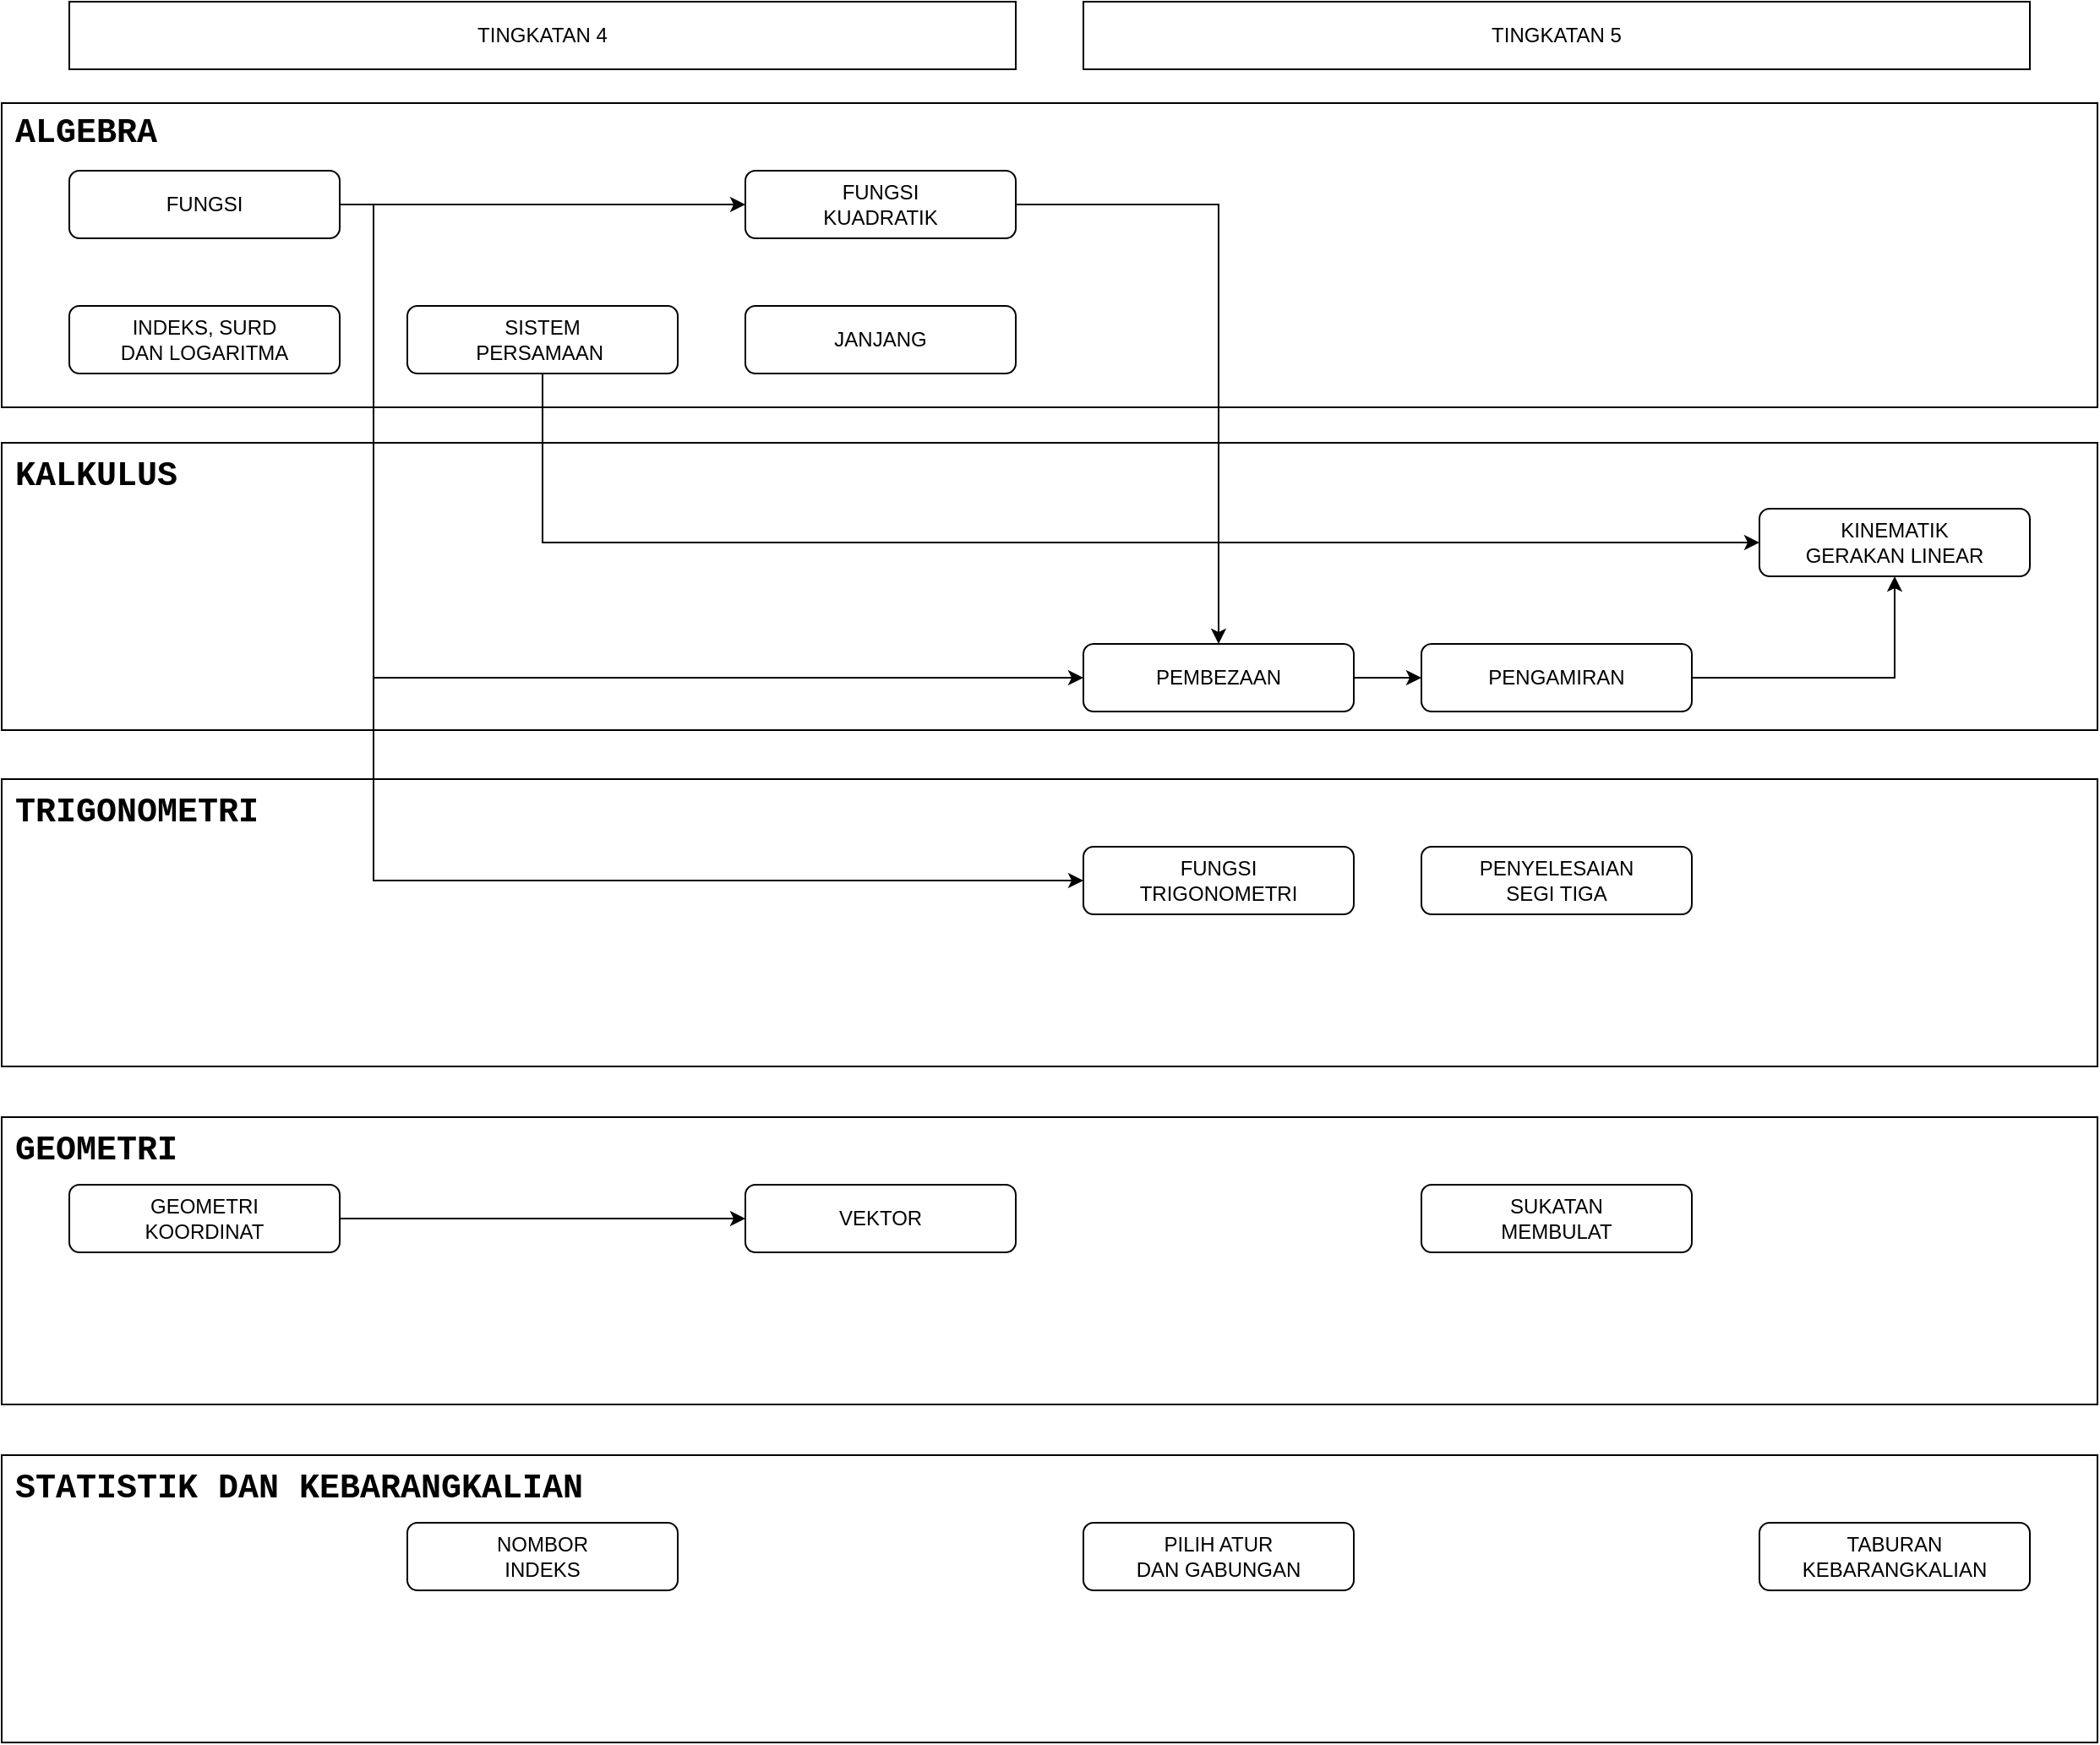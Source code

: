 <mxfile>
    <diagram name="Page-1" id="74e2e168-ea6b-b213-b513-2b3c1d86103e">
        <mxGraphModel dx="1114" dy="500" grid="1" gridSize="10" guides="1" tooltips="1" connect="1" arrows="1" fold="1" page="1" pageScale="1" pageWidth="1654" pageHeight="1169" background="none" math="0" shadow="0">
            <root>
                <mxCell id="0"/>
                <mxCell id="1" parent="0"/>
                <mxCell id="52" value="" style="rounded=0;whiteSpace=wrap;html=1;fillColor=none;" parent="1" vertex="1">
                    <mxGeometry x="40" y="920" width="1240" height="170" as="geometry"/>
                </mxCell>
                <mxCell id="50" value="" style="rounded=0;whiteSpace=wrap;html=1;fillColor=none;" parent="1" vertex="1">
                    <mxGeometry x="40" y="720" width="1240" height="170" as="geometry"/>
                </mxCell>
                <mxCell id="46" value="" style="rounded=0;whiteSpace=wrap;html=1;fillColor=none;" parent="1" vertex="1">
                    <mxGeometry x="40" y="520" width="1240" height="170" as="geometry"/>
                </mxCell>
                <mxCell id="47" value="&lt;font face=&quot;Courier New&quot;&gt;&lt;span style=&quot;font-size: 20px&quot;&gt;&lt;b&gt;TRIGONOMETRI&lt;/b&gt;&lt;/span&gt;&lt;/font&gt;" style="text;html=1;strokeColor=none;fillColor=none;align=left;verticalAlign=middle;whiteSpace=wrap;rounded=0;" parent="1" vertex="1">
                    <mxGeometry x="46" y="529" width="154" height="20" as="geometry"/>
                </mxCell>
                <mxCell id="44" value="" style="rounded=0;whiteSpace=wrap;html=1;fillColor=none;" parent="1" vertex="1">
                    <mxGeometry x="40" y="321" width="1240" height="170" as="geometry"/>
                </mxCell>
                <mxCell id="43" value="" style="rounded=0;whiteSpace=wrap;html=1;fillColor=none;" parent="1" vertex="1">
                    <mxGeometry x="40" y="120" width="1240" height="180" as="geometry"/>
                </mxCell>
                <mxCell id="60" style="edgeStyle=orthogonalEdgeStyle;rounded=0;orthogonalLoop=1;jettySize=auto;html=1;entryX=0;entryY=0.5;entryDx=0;entryDy=0;" parent="1" source="21" target="29" edge="1">
                    <mxGeometry relative="1" as="geometry">
                        <Array as="points">
                            <mxPoint x="260" y="180"/>
                            <mxPoint x="260" y="580"/>
                        </Array>
                    </mxGeometry>
                </mxCell>
                <mxCell id="63" style="edgeStyle=orthogonalEdgeStyle;rounded=0;orthogonalLoop=1;jettySize=auto;html=1;entryX=0;entryY=0.5;entryDx=0;entryDy=0;" parent="1" source="21" target="26" edge="1">
                    <mxGeometry relative="1" as="geometry">
                        <Array as="points">
                            <mxPoint x="260" y="180"/>
                            <mxPoint x="260" y="460"/>
                        </Array>
                    </mxGeometry>
                </mxCell>
                <mxCell id="21" value="FUNGSI" style="rounded=1;whiteSpace=wrap;html=1;" parent="1" vertex="1">
                    <mxGeometry x="80" y="160" width="160" height="40" as="geometry"/>
                </mxCell>
                <mxCell id="64" style="edgeStyle=orthogonalEdgeStyle;rounded=0;orthogonalLoop=1;jettySize=auto;html=1;entryX=0.5;entryY=0;entryDx=0;entryDy=0;" parent="1" source="22" target="26" edge="1">
                    <mxGeometry relative="1" as="geometry"/>
                </mxCell>
                <mxCell id="22" value="FUNGSI &lt;br&gt;KUADRATIK" style="rounded=1;whiteSpace=wrap;html=1;" parent="1" vertex="1">
                    <mxGeometry x="480" y="160" width="160" height="40" as="geometry"/>
                </mxCell>
                <mxCell id="59" style="edgeStyle=orthogonalEdgeStyle;rounded=0;orthogonalLoop=1;jettySize=auto;html=1;entryX=0;entryY=0.5;entryDx=0;entryDy=0;" parent="1" source="23" target="28" edge="1">
                    <mxGeometry relative="1" as="geometry">
                        <Array as="points">
                            <mxPoint x="360" y="380"/>
                        </Array>
                    </mxGeometry>
                </mxCell>
                <mxCell id="23" value="SISTEM&lt;br&gt;PERSAMAAN&amp;nbsp;" style="rounded=1;whiteSpace=wrap;html=1;" parent="1" vertex="1">
                    <mxGeometry x="280" y="240" width="160" height="40" as="geometry"/>
                </mxCell>
                <mxCell id="24" value="INDEKS, SURD&lt;br&gt;DAN LOGARITMA" style="rounded=1;whiteSpace=wrap;html=1;" parent="1" vertex="1">
                    <mxGeometry x="80" y="240" width="160" height="40" as="geometry"/>
                </mxCell>
                <mxCell id="25" value="JANJANG" style="rounded=1;whiteSpace=wrap;html=1;" parent="1" vertex="1">
                    <mxGeometry x="480" y="240" width="160" height="40" as="geometry"/>
                </mxCell>
                <mxCell id="57" style="edgeStyle=orthogonalEdgeStyle;rounded=0;orthogonalLoop=1;jettySize=auto;html=1;entryX=0;entryY=0.5;entryDx=0;entryDy=0;" parent="1" source="26" target="27" edge="1">
                    <mxGeometry relative="1" as="geometry"/>
                </mxCell>
                <mxCell id="26" value="PEMBEZAAN" style="rounded=1;whiteSpace=wrap;html=1;" parent="1" vertex="1">
                    <mxGeometry x="680" y="440" width="160" height="40" as="geometry"/>
                </mxCell>
                <mxCell id="58" style="edgeStyle=orthogonalEdgeStyle;rounded=0;orthogonalLoop=1;jettySize=auto;html=1;" parent="1" source="27" target="28" edge="1">
                    <mxGeometry relative="1" as="geometry"/>
                </mxCell>
                <mxCell id="27" value="PENGAMIRAN" style="rounded=1;whiteSpace=wrap;html=1;" parent="1" vertex="1">
                    <mxGeometry x="880" y="440" width="160" height="40" as="geometry"/>
                </mxCell>
                <mxCell id="28" value="KINEMATIK &lt;br&gt;GERAKAN LINEAR" style="rounded=1;whiteSpace=wrap;html=1;" parent="1" vertex="1">
                    <mxGeometry x="1080" y="360" width="160" height="40" as="geometry"/>
                </mxCell>
                <mxCell id="29" value="FUNGSI &lt;br&gt;TRIGONOMETRI" style="rounded=1;whiteSpace=wrap;html=1;" parent="1" vertex="1">
                    <mxGeometry x="680" y="560" width="160" height="40" as="geometry"/>
                </mxCell>
                <mxCell id="30" value="PENYELESAIAN&lt;br&gt;SEGI TIGA" style="rounded=1;whiteSpace=wrap;html=1;" parent="1" vertex="1">
                    <mxGeometry x="880" y="560" width="160" height="40" as="geometry"/>
                </mxCell>
                <mxCell id="31" value="PILIH ATUR&lt;br&gt;DAN GABUNGAN" style="rounded=1;whiteSpace=wrap;html=1;" parent="1" vertex="1">
                    <mxGeometry x="680" y="960" width="160" height="40" as="geometry"/>
                </mxCell>
                <mxCell id="32" value="TABURAN &lt;br&gt;KEBARANGKALIAN" style="rounded=1;whiteSpace=wrap;html=1;" parent="1" vertex="1">
                    <mxGeometry x="1080" y="960" width="160" height="40" as="geometry"/>
                </mxCell>
                <mxCell id="33" value="NOMBOR &lt;br&gt;INDEKS" style="rounded=1;whiteSpace=wrap;html=1;" parent="1" vertex="1">
                    <mxGeometry x="280" y="960" width="160" height="40" as="geometry"/>
                </mxCell>
                <mxCell id="65" style="edgeStyle=orthogonalEdgeStyle;rounded=0;orthogonalLoop=1;jettySize=auto;html=1;" edge="1" parent="1" source="35" target="36">
                    <mxGeometry relative="1" as="geometry"/>
                </mxCell>
                <mxCell id="35" value="GEOMETRI &lt;br&gt;KOORDINAT" style="rounded=1;whiteSpace=wrap;html=1;" parent="1" vertex="1">
                    <mxGeometry x="80" y="760" width="160" height="40" as="geometry"/>
                </mxCell>
                <mxCell id="36" value="VEKTOR" style="rounded=1;whiteSpace=wrap;html=1;" parent="1" vertex="1">
                    <mxGeometry x="480" y="760" width="160" height="40" as="geometry"/>
                </mxCell>
                <mxCell id="37" value="SUKATAN &lt;br&gt;MEMBULAT" style="rounded=1;whiteSpace=wrap;html=1;" parent="1" vertex="1">
                    <mxGeometry x="880" y="760" width="160" height="40" as="geometry"/>
                </mxCell>
                <mxCell id="38" value="TINGKATAN 4" style="rounded=0;whiteSpace=wrap;html=1;" parent="1" vertex="1">
                    <mxGeometry x="80" y="60" width="560" height="40" as="geometry"/>
                </mxCell>
                <mxCell id="39" value="TINGKATAN 5" style="rounded=0;whiteSpace=wrap;html=1;" parent="1" vertex="1">
                    <mxGeometry x="680" y="60" width="560" height="40" as="geometry"/>
                </mxCell>
                <mxCell id="40" value="&lt;b&gt;&lt;font face=&quot;Courier New&quot; style=&quot;font-size: 20px&quot;&gt;ALGEBRA&lt;/font&gt;&lt;/b&gt;" style="text;html=1;strokeColor=none;fillColor=none;align=left;verticalAlign=middle;whiteSpace=wrap;rounded=0;" parent="1" vertex="1">
                    <mxGeometry x="46" y="127" width="90" height="20" as="geometry"/>
                </mxCell>
                <mxCell id="41" value="" style="endArrow=classic;html=1;exitX=1;exitY=0.5;exitDx=0;exitDy=0;" parent="1" source="21" target="22" edge="1">
                    <mxGeometry width="50" height="50" relative="1" as="geometry">
                        <mxPoint x="380" y="220" as="sourcePoint"/>
                        <mxPoint x="280" y="180" as="targetPoint"/>
                    </mxGeometry>
                </mxCell>
                <mxCell id="45" value="&lt;font face=&quot;Courier New&quot;&gt;&lt;span style=&quot;font-size: 20px&quot;&gt;&lt;b&gt;KALKULUS&lt;/b&gt;&lt;/span&gt;&lt;/font&gt;" style="text;html=1;strokeColor=none;fillColor=none;align=left;verticalAlign=middle;whiteSpace=wrap;rounded=0;" parent="1" vertex="1">
                    <mxGeometry x="46" y="330" width="90" height="20" as="geometry"/>
                </mxCell>
                <mxCell id="51" value="&lt;font face=&quot;Courier New&quot;&gt;&lt;span style=&quot;font-size: 20px&quot;&gt;&lt;b&gt;GEOMETRI&lt;/b&gt;&lt;/span&gt;&lt;/font&gt;" style="text;html=1;strokeColor=none;fillColor=none;align=left;verticalAlign=middle;whiteSpace=wrap;rounded=0;" parent="1" vertex="1">
                    <mxGeometry x="46" y="729" width="154" height="20" as="geometry"/>
                </mxCell>
                <mxCell id="53" value="&lt;font face=&quot;Courier New&quot;&gt;&lt;span style=&quot;font-size: 20px&quot;&gt;&lt;b&gt;STATISTIK DAN KEBARANGKALIAN&lt;/b&gt;&lt;/span&gt;&lt;/font&gt;" style="text;html=1;strokeColor=none;fillColor=none;align=left;verticalAlign=middle;whiteSpace=wrap;rounded=0;" parent="1" vertex="1">
                    <mxGeometry x="46" y="929" width="344" height="20" as="geometry"/>
                </mxCell>
            </root>
        </mxGraphModel>
    </diagram>
</mxfile>
